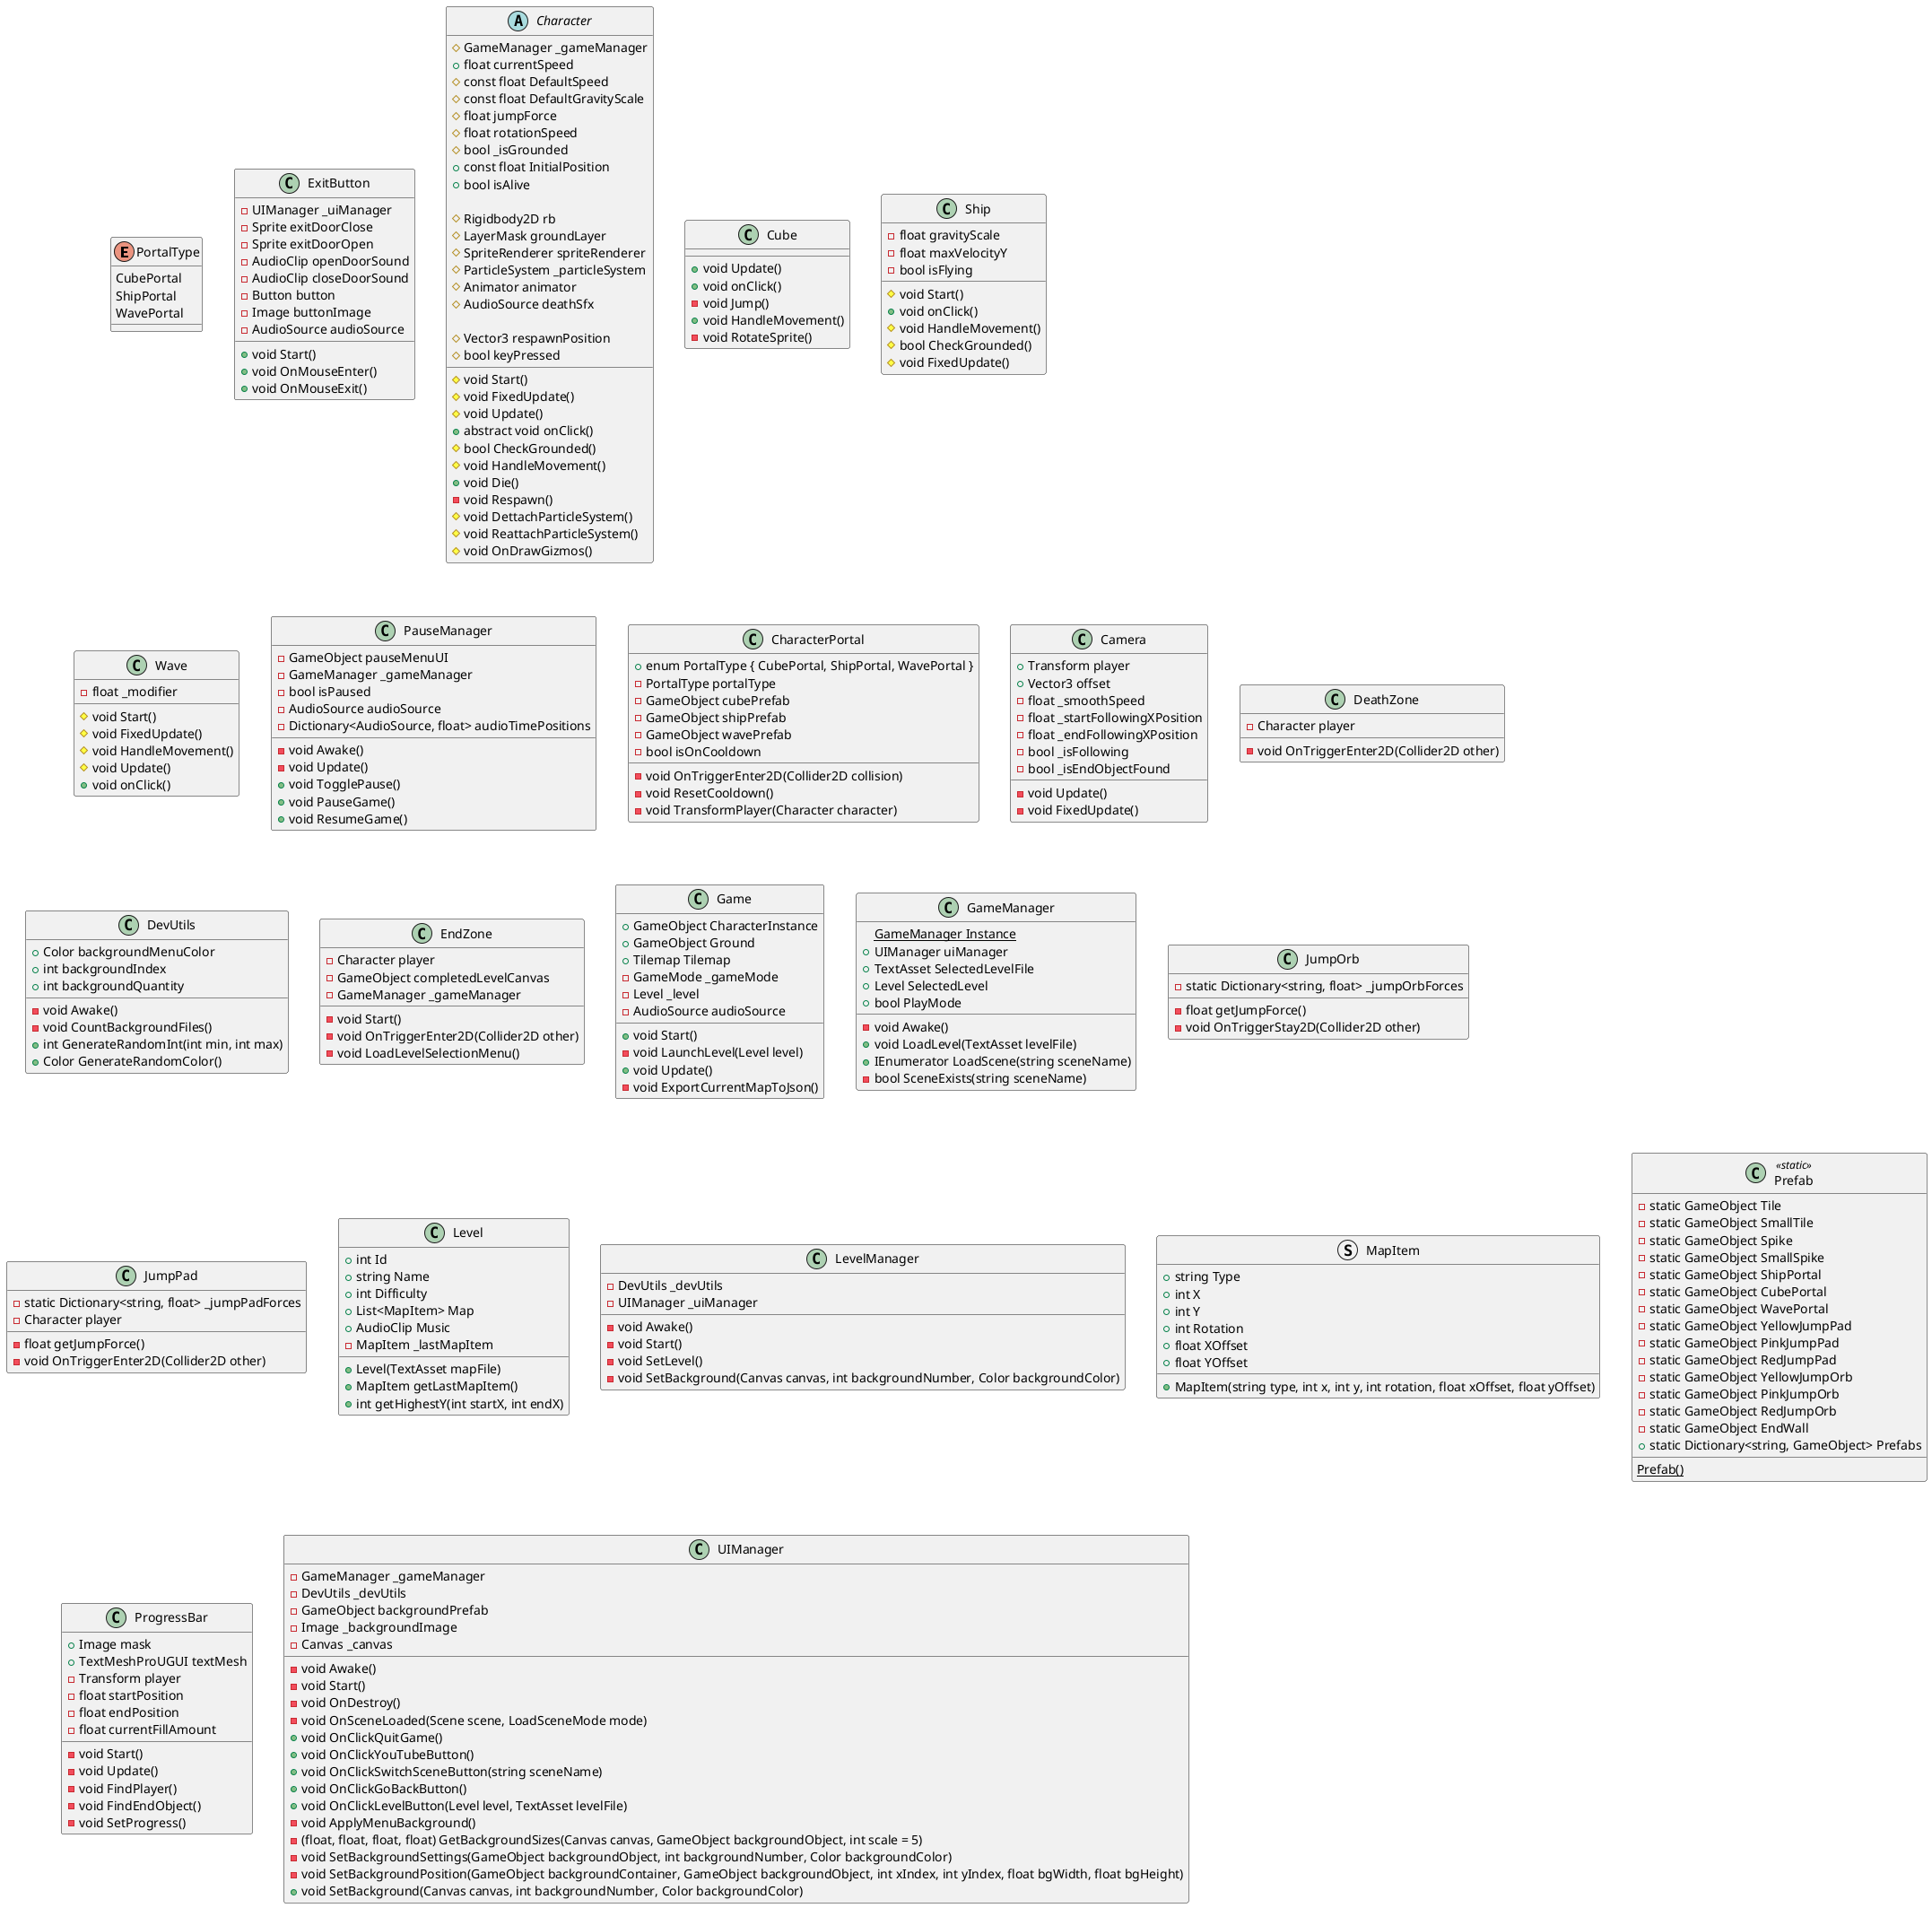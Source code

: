 @startuml GeomeTry

enum PortalType {
    CubePortal
    ShipPortal
    WavePortal
}

class ExitButton {
    - UIManager _uiManager
    - Sprite exitDoorClose
    - Sprite exitDoorOpen
    - AudioClip openDoorSound
    - AudioClip closeDoorSound
    - Button button
    - Image buttonImage
    - AudioSource audioSource

    + void Start()
    + void OnMouseEnter()
    + void OnMouseExit()
}

abstract class Character {
    # GameManager _gameManager
    + float currentSpeed
    # const float DefaultSpeed
    # const float DefaultGravityScale
    # float jumpForce
    # float rotationSpeed
    # bool _isGrounded
    + const float InitialPosition
    + bool isAlive

    # Rigidbody2D rb
    # LayerMask groundLayer
    # SpriteRenderer spriteRenderer
    # ParticleSystem _particleSystem
    # Animator animator
    # AudioSource deathSfx

    # Vector3 respawnPosition
    # bool keyPressed

    # void Start()
    # void FixedUpdate()
    # void Update()
    + abstract void onClick()
    # bool CheckGrounded()
    # void HandleMovement()
    + void Die()
    - void Respawn()
    # void DettachParticleSystem()
    # void ReattachParticleSystem()
    # void OnDrawGizmos()
}

class Cube {
    + void Update()
    + void onClick()
    - void Jump()
    + void HandleMovement()
    - void RotateSprite()
}

class Ship {
    - float gravityScale
    - float maxVelocityY
    - bool isFlying

    # void Start()
    + void onClick()
    # void HandleMovement()
    # bool CheckGrounded()
    # void FixedUpdate()
}

class Wave {
    - float _modifier

    # void Start()
    # void FixedUpdate()
    # void HandleMovement()
    # void Update()
    + void onClick()
}

class PauseManager {
    - GameObject pauseMenuUI
    - GameManager _gameManager
    - bool isPaused
    - AudioSource audioSource
    - Dictionary<AudioSource, float> audioTimePositions

    - void Awake()
    - void Update()
    + void TogglePause()
    + void PauseGame()
    + void ResumeGame()
}

class CharacterPortal {
    + enum PortalType { CubePortal, ShipPortal, WavePortal }
    - PortalType portalType
    - GameObject cubePrefab
    - GameObject shipPrefab
    - GameObject wavePrefab
    - bool isOnCooldown

    - void OnTriggerEnter2D(Collider2D collision)
    - void ResetCooldown()
    - void TransformPlayer(Character character)
}

class Camera {
    + Transform player
    + Vector3 offset
    - float _smoothSpeed
    - float _startFollowingXPosition
    - float _endFollowingXPosition
    - bool _isFollowing
    - bool _isEndObjectFound

    - void Update()
    - void FixedUpdate()
}

class DeathZone {
    - Character player

    - void OnTriggerEnter2D(Collider2D other)
}

class DevUtils {
    + Color backgroundMenuColor
    + int backgroundIndex
    + int backgroundQuantity

    - void Awake()
    - void CountBackgroundFiles()
    + int GenerateRandomInt(int min, int max)
    + Color GenerateRandomColor()
}

class EndZone {
    - Character player
    - GameObject completedLevelCanvas
    - GameManager _gameManager

    - void Start()
    - void OnTriggerEnter2D(Collider2D other)
    - void LoadLevelSelectionMenu()
}

class Game {
    + GameObject CharacterInstance
    + GameObject Ground
    + Tilemap Tilemap
    - GameMode _gameMode
    - Level _level
    - AudioSource audioSource

    + void Start()
    - void LaunchLevel(Level level)
    + void Update()
    - void ExportCurrentMapToJson()
}

class GameManager {
    {static} GameManager Instance
    + UIManager uiManager
    + TextAsset SelectedLevelFile
    + Level SelectedLevel
    + bool PlayMode

    - void Awake()
    + void LoadLevel(TextAsset levelFile)
    + IEnumerator LoadScene(string sceneName)
    - bool SceneExists(string sceneName)
}

class JumpOrb {
    - static Dictionary<string, float> _jumpOrbForces

    - float getJumpForce()
    - void OnTriggerStay2D(Collider2D other)
}

class JumpPad {
    - static Dictionary<string, float> _jumpPadForces
    - Character player

    - float getJumpForce()
    - void OnTriggerEnter2D(Collider2D other)
}

class Level {
    + int Id
    + string Name
    + int Difficulty
    + List<MapItem> Map
    + AudioClip Music
    - MapItem _lastMapItem

    + Level(TextAsset mapFile)
    + MapItem getLastMapItem()
    + int getHighestY(int startX, int endX)
}

class LevelManager {
    - DevUtils _devUtils
    - UIManager _uiManager

    - void Awake()
    - void Start()
    - void SetLevel()
    - void SetBackground(Canvas canvas, int backgroundNumber, Color backgroundColor)
}

struct MapItem {
    + string Type
    + int X
    + int Y
    + int Rotation
    + float XOffset
    + float YOffset

    + MapItem(string type, int x, int y, int rotation, float xOffset, float yOffset)
}

class Prefab <<static>> {
    - static GameObject Tile
    - static GameObject SmallTile
    - static GameObject Spike
    - static GameObject SmallSpike
    - static GameObject ShipPortal
    - static GameObject CubePortal
    - static GameObject WavePortal
    - static GameObject YellowJumpPad
    - static GameObject PinkJumpPad
    - static GameObject RedJumpPad
    - static GameObject YellowJumpOrb
    - static GameObject PinkJumpOrb
    - static GameObject RedJumpOrb
    - static GameObject EndWall
    + static Dictionary<string, GameObject> Prefabs

    {static} Prefab()
}

class ProgressBar {
    + Image mask
    + TextMeshProUGUI textMesh
    - Transform player
    - float startPosition
    - float endPosition
    - float currentFillAmount

    - void Start()
    - void Update()
    - void FindPlayer()
    - void FindEndObject()
    - void SetProgress()
}

class UIManager {
    - GameManager _gameManager
    - DevUtils _devUtils
    - GameObject backgroundPrefab
    - Image _backgroundImage
    - Canvas _canvas

    - void Awake()
    - void Start()
    - void OnDestroy()
    - void OnSceneLoaded(Scene scene, LoadSceneMode mode)
    + void OnClickQuitGame()
    + void OnClickYouTubeButton()
    + void OnClickSwitchSceneButton(string sceneName)
    + void OnClickGoBackButton()
    + void OnClickLevelButton(Level level, TextAsset levelFile)
    - void ApplyMenuBackground()
    - (float, float, float, float) GetBackgroundSizes(Canvas canvas, GameObject backgroundObject, int scale = 5)
    - void SetBackgroundSettings(GameObject backgroundObject, int backgroundNumber, Color backgroundColor)
    - void SetBackgroundPosition(GameObject backgroundContainer, GameObject backgroundObject, int xIndex, int yIndex, float bgWidth, float bgHeight)
    + void SetBackground(Canvas canvas, int backgroundNumber, Color backgroundColor)
}

@enduml